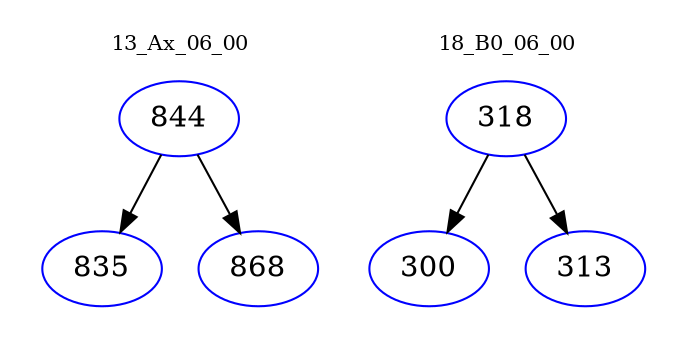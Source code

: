 digraph{
subgraph cluster_0 {
color = white
label = "13_Ax_06_00";
fontsize=10;
T0_844 [label="844", color="blue"]
T0_844 -> T0_835 [color="black"]
T0_835 [label="835", color="blue"]
T0_844 -> T0_868 [color="black"]
T0_868 [label="868", color="blue"]
}
subgraph cluster_1 {
color = white
label = "18_B0_06_00";
fontsize=10;
T1_318 [label="318", color="blue"]
T1_318 -> T1_300 [color="black"]
T1_300 [label="300", color="blue"]
T1_318 -> T1_313 [color="black"]
T1_313 [label="313", color="blue"]
}
}
